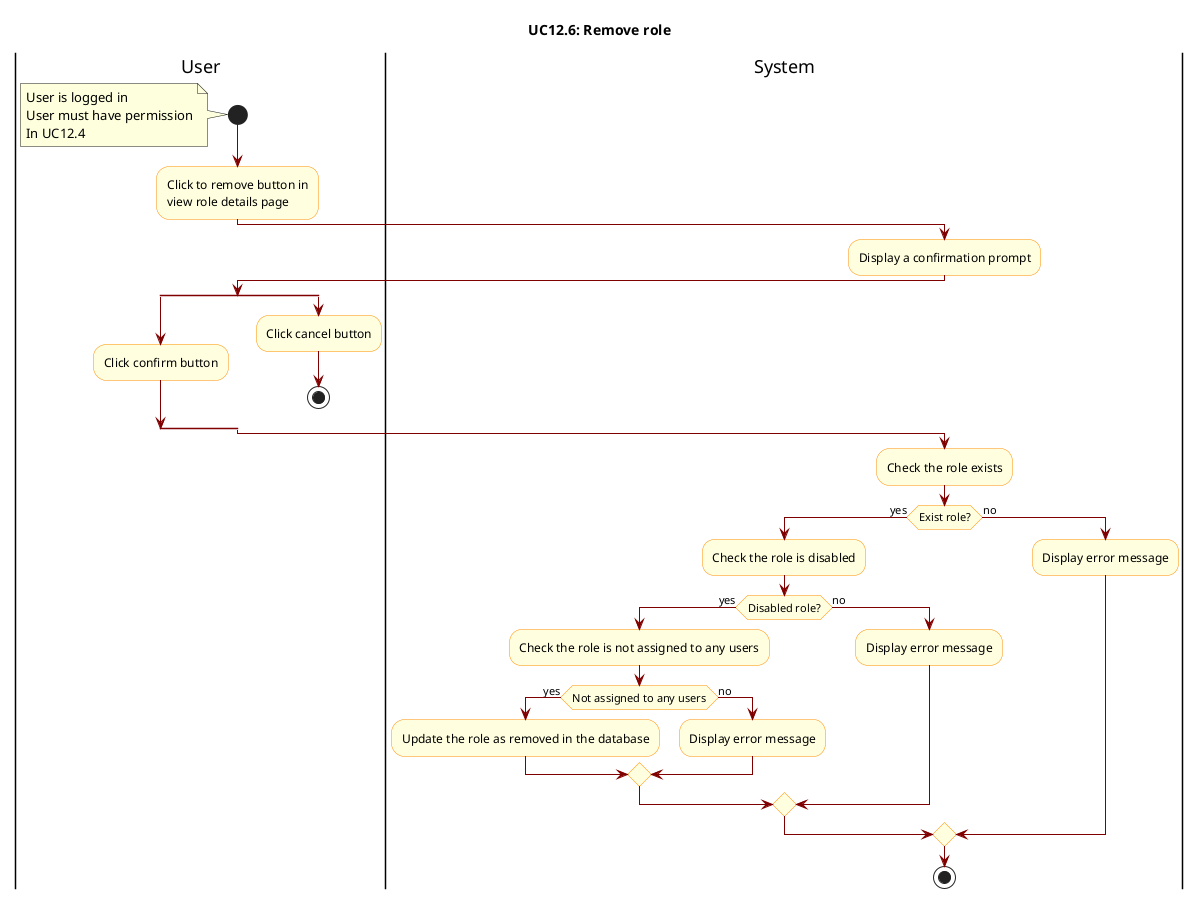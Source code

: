 @startuml

skinparam ActivityBackgroundColor LightYellow
skinparam ActivityBorderColor DarkOrange
skinparam ArrowColor Maroon

title UC12.6: Remove role

|User|
start
note left
    User is logged in  
    User must have permission
    In UC12.4
end note


|User|
:Click to remove button in 
view role details page;

|System|
:Display a confirmation prompt;

|User|
split
    :Click confirm button;
split again
    :Click cancel button;
    stop
end split

|System|
:Check the role exists;
if(Exist role?) then(yes)
    :Check the role is disabled;
    if(Disabled role?) then(yes)
        :Check the role is not assigned to any users;
        if(Not assigned to any users) then(yes)
            :Update the role as removed in the database;
        else(no)
            :Display error message;
        endif
    else(no)
        :Display error message;
    endif
else(no)
    :Display error message;
endif

stop


@enduml
